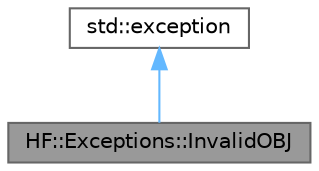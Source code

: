 digraph "HF::Exceptions::InvalidOBJ"
{
 // LATEX_PDF_SIZE
  bgcolor="transparent";
  edge [fontname=Helvetica,fontsize=10,labelfontname=Helvetica,labelfontsize=10];
  node [fontname=Helvetica,fontsize=10,shape=box,height=0.2,width=0.4];
  Node1 [label="HF::Exceptions::InvalidOBJ",height=0.2,width=0.4,color="gray40", fillcolor="grey60", style="filled", fontcolor="black",tooltip="The OBJ file was not valid."];
  Node2 -> Node1 [dir="back",color="steelblue1",style="solid"];
  Node2 [label="std::exception",height=0.2,width=0.4,color="gray40", fillcolor="white", style="filled",tooltip=" "];
}
